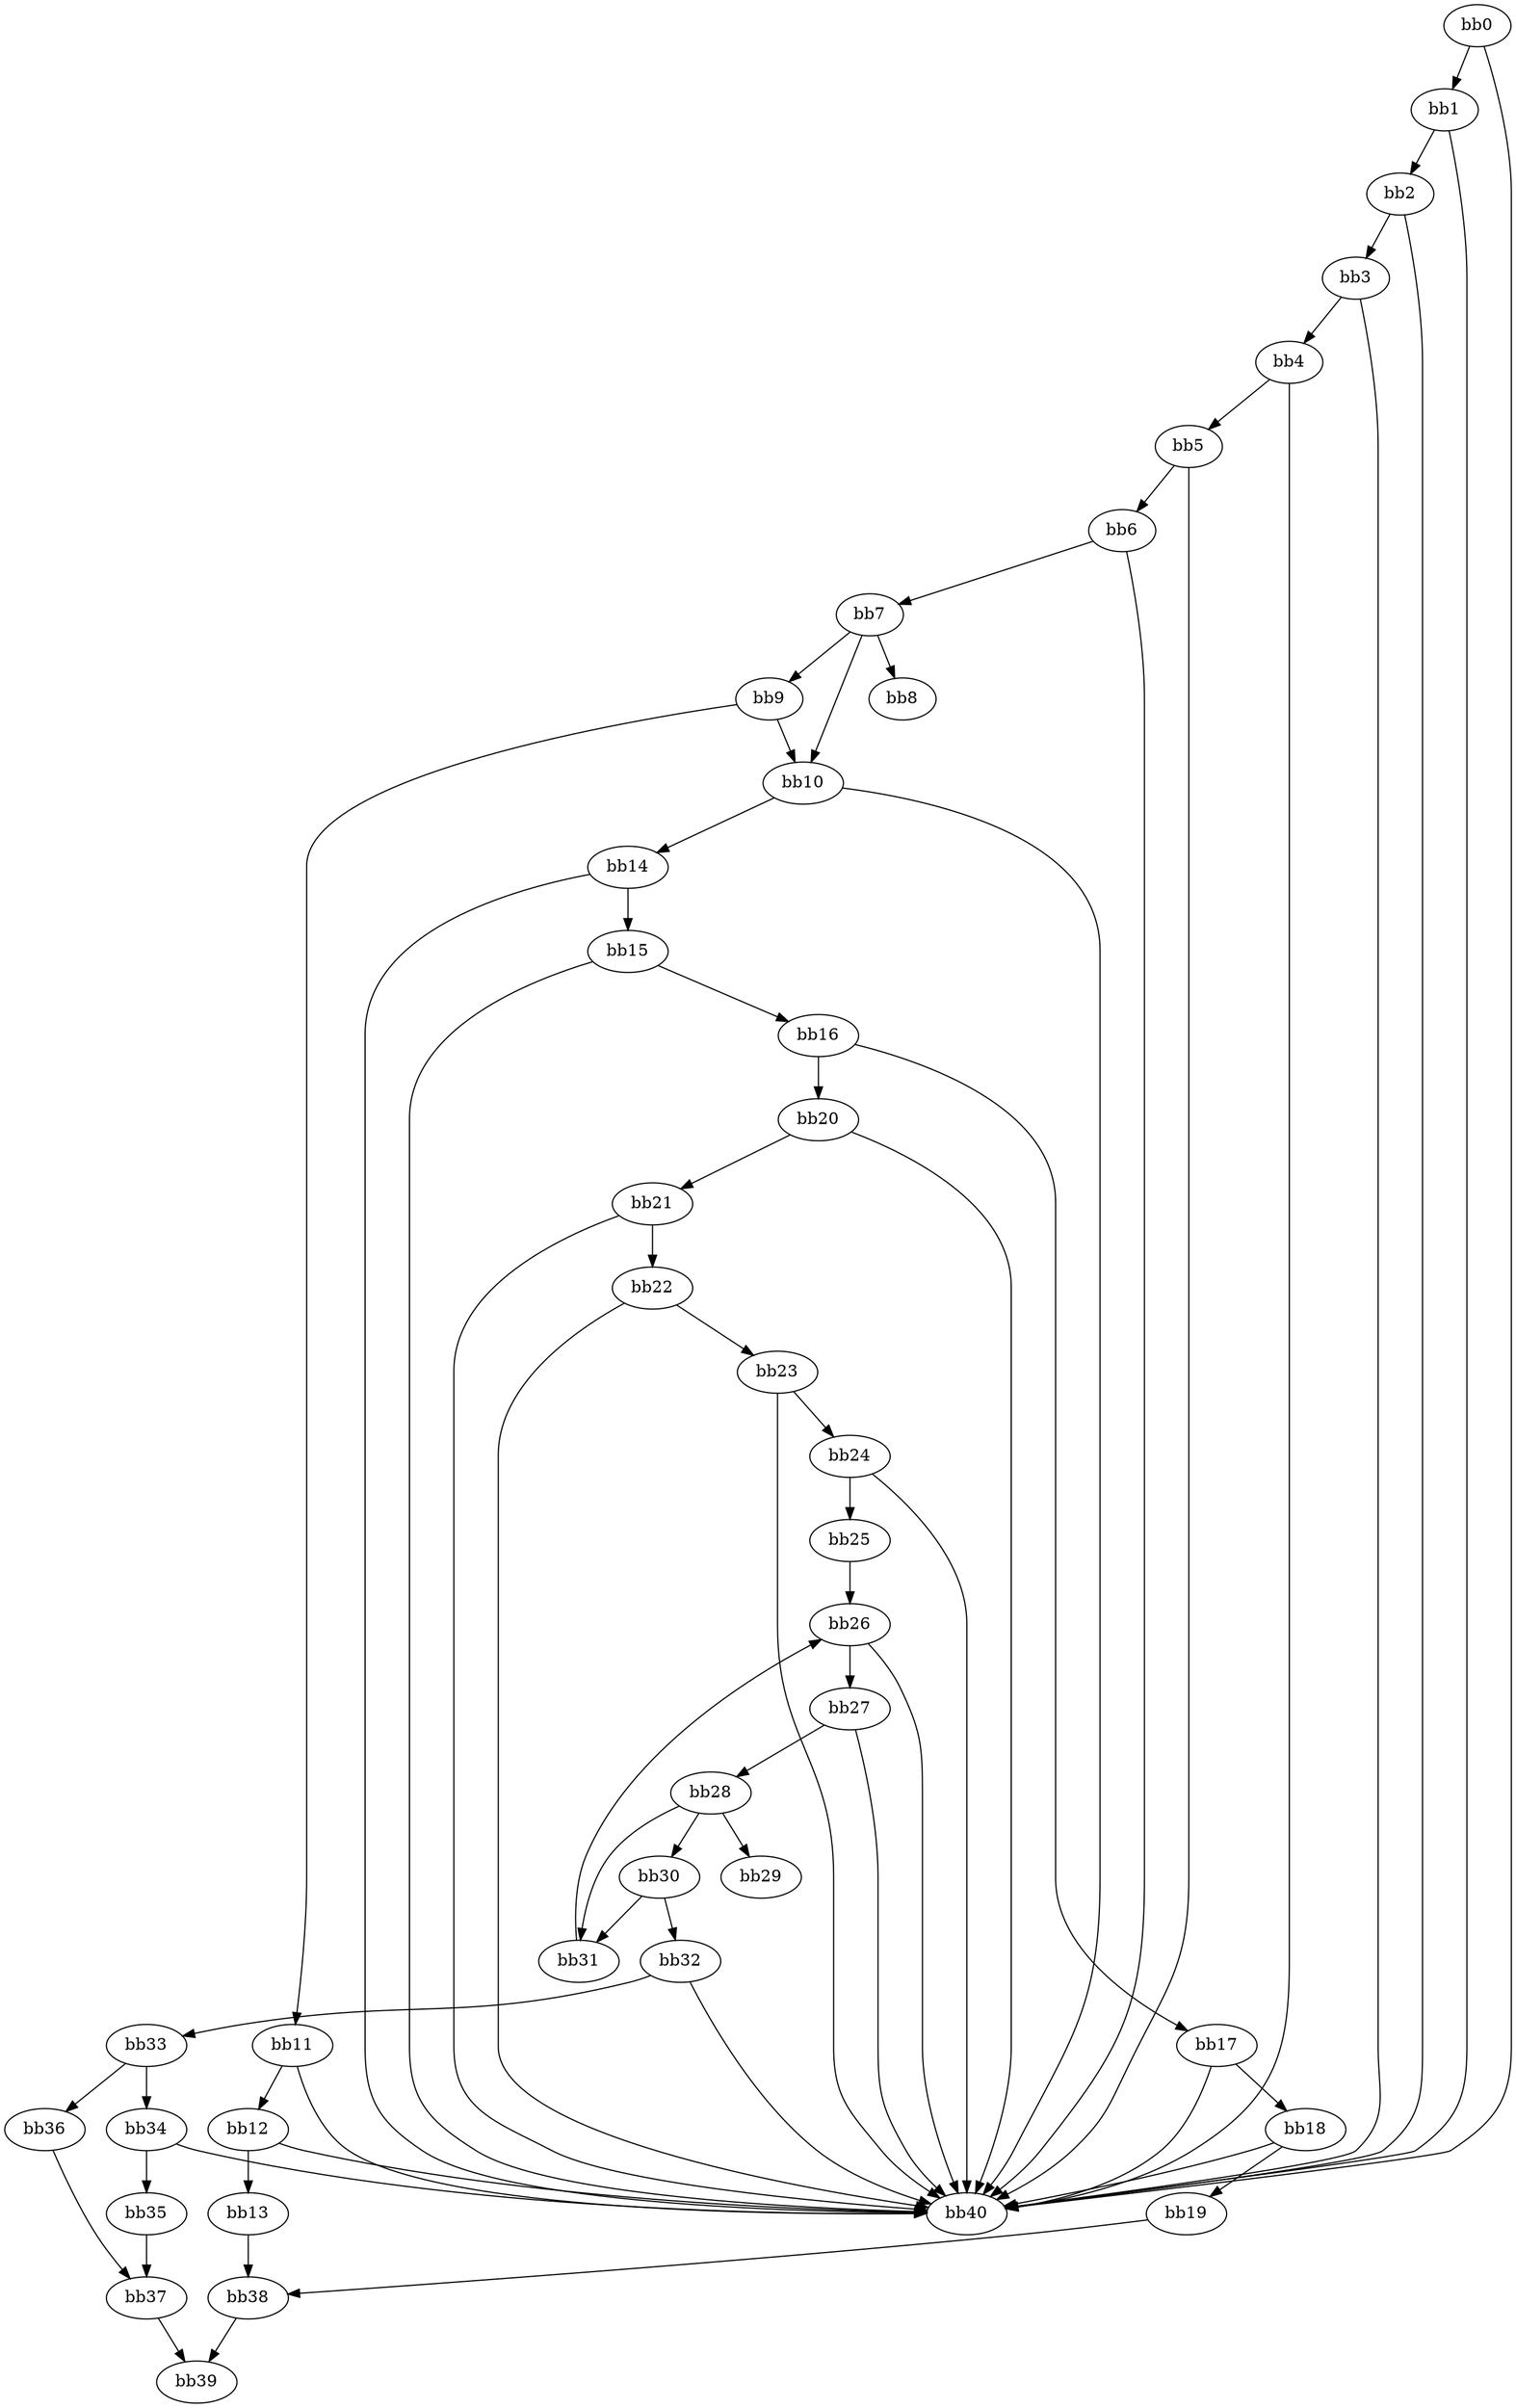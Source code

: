 digraph {
    0 [ label = "bb0\l" ]
    1 [ label = "bb1\l" ]
    2 [ label = "bb2\l" ]
    3 [ label = "bb3\l" ]
    4 [ label = "bb4\l" ]
    5 [ label = "bb5\l" ]
    6 [ label = "bb6\l" ]
    7 [ label = "bb7\l" ]
    8 [ label = "bb8\l" ]
    9 [ label = "bb9\l" ]
    10 [ label = "bb10\l" ]
    11 [ label = "bb11\l" ]
    12 [ label = "bb12\l" ]
    13 [ label = "bb13\l" ]
    14 [ label = "bb14\l" ]
    15 [ label = "bb15\l" ]
    16 [ label = "bb16\l" ]
    17 [ label = "bb17\l" ]
    18 [ label = "bb18\l" ]
    19 [ label = "bb19\l" ]
    20 [ label = "bb20\l" ]
    21 [ label = "bb21\l" ]
    22 [ label = "bb22\l" ]
    23 [ label = "bb23\l" ]
    24 [ label = "bb24\l" ]
    25 [ label = "bb25\l" ]
    26 [ label = "bb26\l" ]
    27 [ label = "bb27\l" ]
    28 [ label = "bb28\l" ]
    29 [ label = "bb29\l" ]
    30 [ label = "bb30\l" ]
    31 [ label = "bb31\l" ]
    32 [ label = "bb32\l" ]
    33 [ label = "bb33\l" ]
    34 [ label = "bb34\l" ]
    35 [ label = "bb35\l" ]
    36 [ label = "bb36\l" ]
    37 [ label = "bb37\l" ]
    38 [ label = "bb38\l" ]
    39 [ label = "bb39\l" ]
    40 [ label = "bb40\l" ]
    0 -> 1 [ ]
    0 -> 40 [ ]
    1 -> 2 [ ]
    1 -> 40 [ ]
    2 -> 3 [ ]
    2 -> 40 [ ]
    3 -> 4 [ ]
    3 -> 40 [ ]
    4 -> 5 [ ]
    4 -> 40 [ ]
    5 -> 6 [ ]
    5 -> 40 [ ]
    6 -> 7 [ ]
    6 -> 40 [ ]
    7 -> 8 [ ]
    7 -> 9 [ ]
    7 -> 10 [ ]
    9 -> 10 [ ]
    9 -> 11 [ ]
    10 -> 14 [ ]
    10 -> 40 [ ]
    11 -> 12 [ ]
    11 -> 40 [ ]
    12 -> 13 [ ]
    12 -> 40 [ ]
    13 -> 38 [ ]
    14 -> 15 [ ]
    14 -> 40 [ ]
    15 -> 16 [ ]
    15 -> 40 [ ]
    16 -> 17 [ ]
    16 -> 20 [ ]
    17 -> 18 [ ]
    17 -> 40 [ ]
    18 -> 19 [ ]
    18 -> 40 [ ]
    19 -> 38 [ ]
    20 -> 21 [ ]
    20 -> 40 [ ]
    21 -> 22 [ ]
    21 -> 40 [ ]
    22 -> 23 [ ]
    22 -> 40 [ ]
    23 -> 24 [ ]
    23 -> 40 [ ]
    24 -> 25 [ ]
    24 -> 40 [ ]
    25 -> 26 [ ]
    26 -> 27 [ ]
    26 -> 40 [ ]
    27 -> 28 [ ]
    27 -> 40 [ ]
    28 -> 29 [ ]
    28 -> 30 [ ]
    28 -> 31 [ ]
    30 -> 31 [ ]
    30 -> 32 [ ]
    31 -> 26 [ ]
    32 -> 33 [ ]
    32 -> 40 [ ]
    33 -> 34 [ ]
    33 -> 36 [ ]
    34 -> 35 [ ]
    34 -> 40 [ ]
    35 -> 37 [ ]
    36 -> 37 [ ]
    37 -> 39 [ ]
    38 -> 39 [ ]
}

